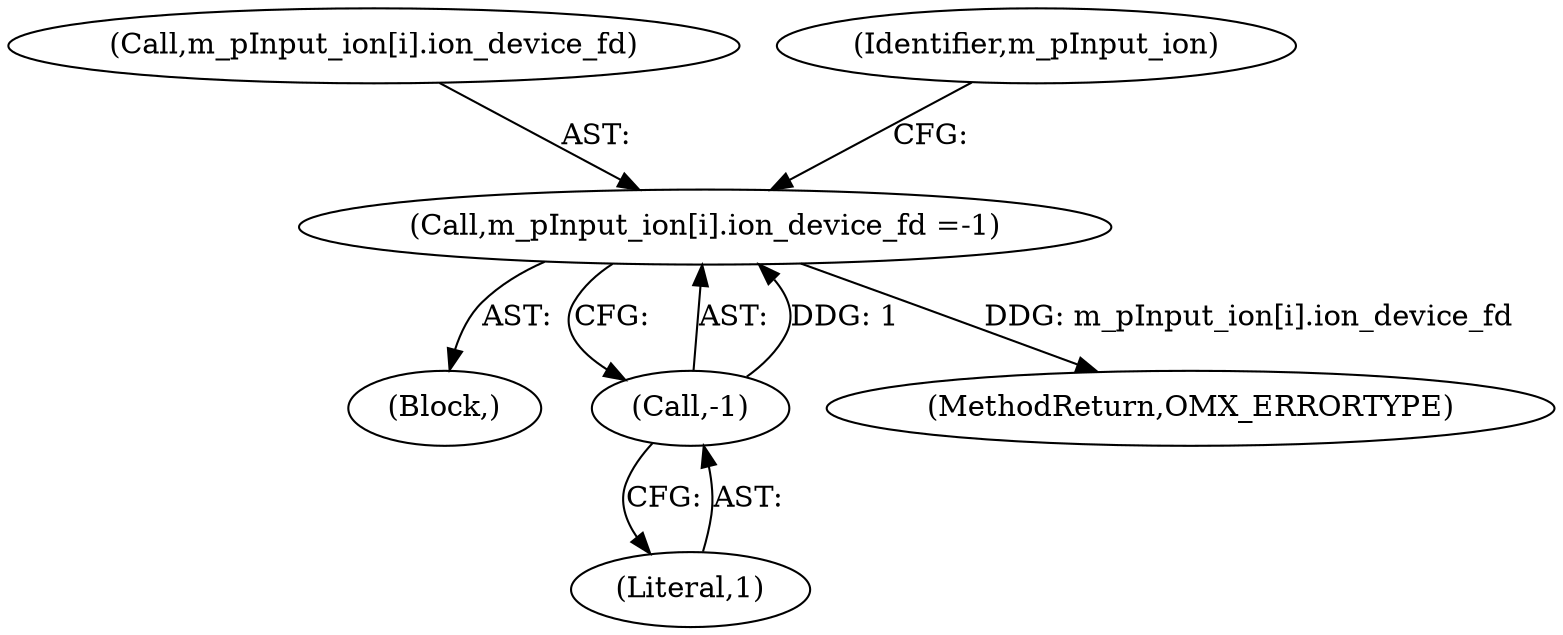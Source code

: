 digraph "0_Android_7558d03e6498e970b761aa44fff6b2c659202d95@array" {
"1000240" [label="(Call,m_pInput_ion[i].ion_device_fd =-1)"];
"1000246" [label="(Call,-1)"];
"1000247" [label="(Literal,1)"];
"1000240" [label="(Call,m_pInput_ion[i].ion_device_fd =-1)"];
"1000241" [label="(Call,m_pInput_ion[i].ion_device_fd)"];
"1000231" [label="(Block,)"];
"1000252" [label="(Identifier,m_pInput_ion)"];
"1000246" [label="(Call,-1)"];
"1000567" [label="(MethodReturn,OMX_ERRORTYPE)"];
"1000240" -> "1000231"  [label="AST: "];
"1000240" -> "1000246"  [label="CFG: "];
"1000241" -> "1000240"  [label="AST: "];
"1000246" -> "1000240"  [label="AST: "];
"1000252" -> "1000240"  [label="CFG: "];
"1000240" -> "1000567"  [label="DDG: m_pInput_ion[i].ion_device_fd"];
"1000246" -> "1000240"  [label="DDG: 1"];
"1000246" -> "1000247"  [label="CFG: "];
"1000247" -> "1000246"  [label="AST: "];
}
